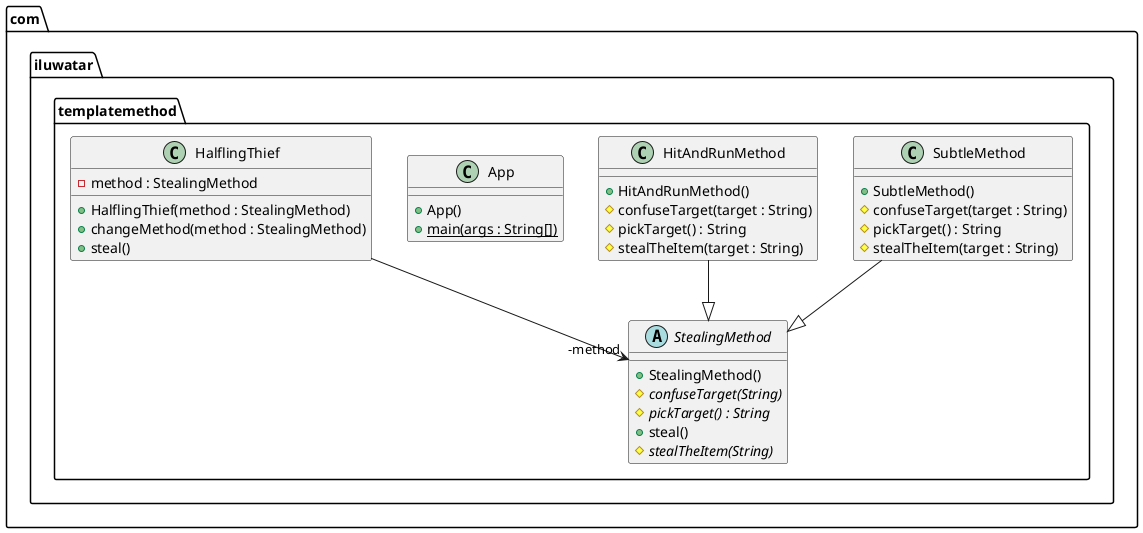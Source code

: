 @startuml
package com.iluwatar.templatemethod {
  class SubtleMethod {
    + SubtleMethod()
    # confuseTarget(target : String)
    # pickTarget() : String
    # stealTheItem(target : String)
  }
  class HitAndRunMethod {
    + HitAndRunMethod()
    # confuseTarget(target : String)
    # pickTarget() : String
    # stealTheItem(target : String)
  }
  abstract class StealingMethod {
    + StealingMethod()
    # confuseTarget(String) {abstract}
    # pickTarget() : String {abstract}
    + steal()
    # stealTheItem(String) {abstract}
  }
  class App {
    + App()
    + main(args : String[]) {static}
  }
  class HalflingThief {
    - method : StealingMethod
    + HalflingThief(method : StealingMethod)
    + changeMethod(method : StealingMethod)
    + steal()
  }
}
HalflingThief -->  "-method" StealingMethod
SubtleMethod --|> StealingMethod 
HitAndRunMethod --|> StealingMethod 
@enduml